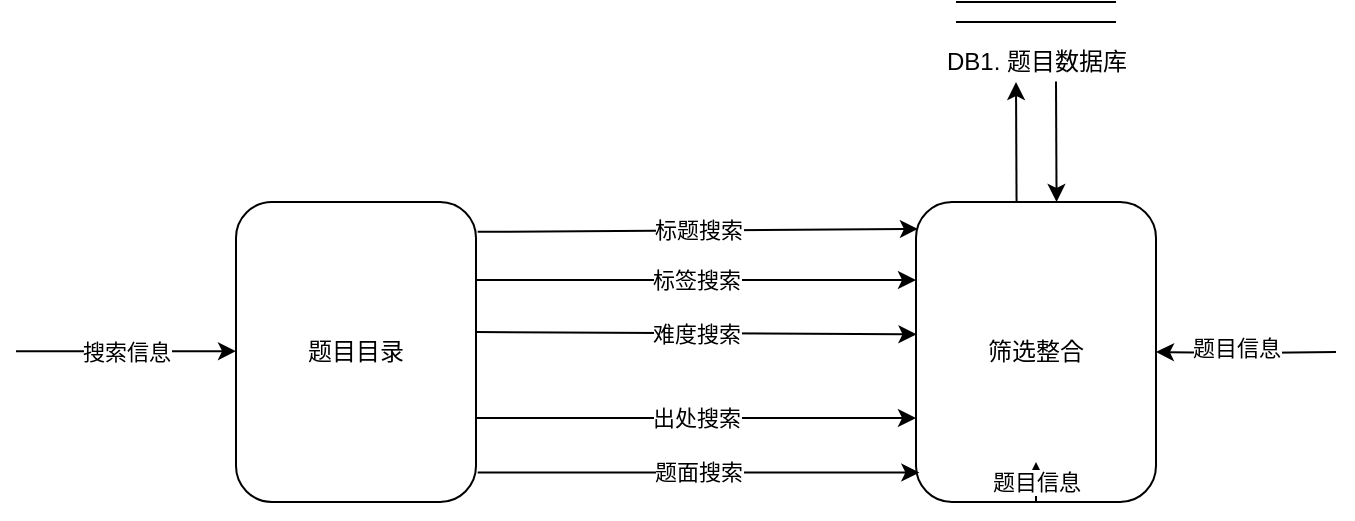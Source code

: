<mxfile version="17.2.2" type="github">
  <diagram id="cPPrWQnlPhpLSzoiB5nG" name="第 1 页">
    <mxGraphModel dx="1745" dy="493" grid="1" gridSize="10" guides="1" tooltips="1" connect="1" arrows="1" fold="1" page="1" pageScale="1" pageWidth="827" pageHeight="1169" math="0" shadow="0">
      <root>
        <mxCell id="0" />
        <mxCell id="1" parent="0" />
        <mxCell id="yjJ2jLYlYnO1UckRIF0x-1" value="搜索信息" style="endArrow=classic;html=1;rounded=0;entryX=0;entryY=0.5;entryDx=0;entryDy=0;" parent="1" edge="1">
          <mxGeometry width="50" height="50" relative="1" as="geometry">
            <mxPoint y="334.58" as="sourcePoint" />
            <mxPoint x="110" y="334.58" as="targetPoint" />
          </mxGeometry>
        </mxCell>
        <mxCell id="yjJ2jLYlYnO1UckRIF0x-3" value="题目目录" style="rounded=1;whiteSpace=wrap;html=1;" parent="1" vertex="1">
          <mxGeometry x="110" y="260" width="120" height="150" as="geometry" />
        </mxCell>
        <mxCell id="yjJ2jLYlYnO1UckRIF0x-4" value="标签搜索" style="endArrow=classic;html=1;rounded=0;exitX=1;exitY=0.25;exitDx=0;exitDy=0;entryX=0;entryY=0.25;entryDx=0;entryDy=0;" parent="1" edge="1">
          <mxGeometry width="50" height="50" relative="1" as="geometry">
            <mxPoint x="230" y="299" as="sourcePoint" />
            <mxPoint x="450" y="299" as="targetPoint" />
          </mxGeometry>
        </mxCell>
        <mxCell id="yjJ2jLYlYnO1UckRIF0x-6" value="难度搜索" style="endArrow=classic;html=1;rounded=0;exitX=1;exitY=0.663;exitDx=0;exitDy=0;exitPerimeter=0;entryX=0.002;entryY=0.381;entryDx=0;entryDy=0;entryPerimeter=0;" parent="1" edge="1">
          <mxGeometry width="50" height="50" relative="1" as="geometry">
            <mxPoint x="230" y="325.04" as="sourcePoint" />
            <mxPoint x="450.24" y="326.15" as="targetPoint" />
          </mxGeometry>
        </mxCell>
        <mxCell id="yjJ2jLYlYnO1UckRIF0x-26" value="出处搜索" style="endArrow=classic;html=1;rounded=0;entryX=0;entryY=0.5;entryDx=0;entryDy=0;exitX=1;exitY=0.5;exitDx=0;exitDy=0;" parent="1" edge="1">
          <mxGeometry width="50" height="50" relative="1" as="geometry">
            <mxPoint x="230" y="368" as="sourcePoint" />
            <mxPoint x="450" y="368" as="targetPoint" />
          </mxGeometry>
        </mxCell>
        <mxCell id="yjJ2jLYlYnO1UckRIF0x-28" value="筛选整合" style="rounded=1;whiteSpace=wrap;html=1;" parent="1" vertex="1">
          <mxGeometry x="450" y="260" width="120" height="150" as="geometry" />
        </mxCell>
        <mxCell id="yjJ2jLYlYnO1UckRIF0x-33" style="edgeStyle=orthogonalEdgeStyle;rounded=0;orthogonalLoop=1;jettySize=auto;html=1;entryX=1;entryY=0.5;entryDx=0;entryDy=0;" parent="1" target="yjJ2jLYlYnO1UckRIF0x-28" edge="1">
          <mxGeometry relative="1" as="geometry">
            <mxPoint x="660" y="335" as="sourcePoint" />
            <mxPoint x="580" y="240" as="targetPoint" />
          </mxGeometry>
        </mxCell>
        <mxCell id="yjJ2jLYlYnO1UckRIF0x-34" value="题目信息" style="edgeLabel;html=1;align=center;verticalAlign=middle;resizable=0;points=[];" parent="yjJ2jLYlYnO1UckRIF0x-33" vertex="1" connectable="0">
          <mxGeometry x="0.12" y="-2" relative="1" as="geometry">
            <mxPoint as="offset" />
          </mxGeometry>
        </mxCell>
        <mxCell id="yjJ2jLYlYnO1UckRIF0x-35" value="" style="group" parent="1" vertex="1" connectable="0">
          <mxGeometry x="462.5" y="160" width="95" height="40" as="geometry" />
        </mxCell>
        <mxCell id="yjJ2jLYlYnO1UckRIF0x-36" value="" style="group" parent="yjJ2jLYlYnO1UckRIF0x-35" vertex="1" connectable="0">
          <mxGeometry x="7.5" width="80" height="10" as="geometry" />
        </mxCell>
        <mxCell id="yjJ2jLYlYnO1UckRIF0x-37" value="" style="endArrow=none;html=1;rounded=0;" parent="yjJ2jLYlYnO1UckRIF0x-36" edge="1">
          <mxGeometry width="50" height="50" relative="1" as="geometry">
            <mxPoint as="sourcePoint" />
            <mxPoint x="80" as="targetPoint" />
          </mxGeometry>
        </mxCell>
        <mxCell id="yjJ2jLYlYnO1UckRIF0x-38" value="" style="endArrow=none;html=1;rounded=0;" parent="yjJ2jLYlYnO1UckRIF0x-36" edge="1">
          <mxGeometry width="50" height="50" relative="1" as="geometry">
            <mxPoint y="10" as="sourcePoint" />
            <mxPoint x="80" y="10" as="targetPoint" />
          </mxGeometry>
        </mxCell>
        <mxCell id="yjJ2jLYlYnO1UckRIF0x-39" value="DB1. 题目数据库" style="text;html=1;strokeColor=none;fillColor=none;align=center;verticalAlign=middle;whiteSpace=wrap;rounded=0;" parent="yjJ2jLYlYnO1UckRIF0x-35" vertex="1">
          <mxGeometry y="20" width="95" height="20" as="geometry" />
        </mxCell>
        <mxCell id="yjJ2jLYlYnO1UckRIF0x-43" value="题目信息" style="endArrow=classic;html=1;rounded=0;exitX=0.5;exitY=1;exitDx=0;exitDy=0;" parent="1" source="yjJ2jLYlYnO1UckRIF0x-28" edge="1">
          <mxGeometry width="50" height="50" relative="1" as="geometry">
            <mxPoint x="350" y="340" as="sourcePoint" />
            <mxPoint x="510" y="390" as="targetPoint" />
          </mxGeometry>
        </mxCell>
        <mxCell id="F5TxgKN2FVID1b4bTf1U-2" value="标题搜索" style="endArrow=classic;html=1;rounded=0;exitX=1.007;exitY=0.099;exitDx=0;exitDy=0;exitPerimeter=0;entryX=0.008;entryY=0.081;entryDx=0;entryDy=0;entryPerimeter=0;" parent="1" edge="1">
          <mxGeometry width="50" height="50" relative="1" as="geometry">
            <mxPoint x="230.84" y="274.92" as="sourcePoint" />
            <mxPoint x="450.96" y="273.48" as="targetPoint" />
            <Array as="points" />
          </mxGeometry>
        </mxCell>
        <mxCell id="F5TxgKN2FVID1b4bTf1U-3" value="题面搜索" style="endArrow=classic;html=1;rounded=0;exitX=1.007;exitY=0.915;exitDx=0;exitDy=0;entryX=0.014;entryY=0.915;entryDx=0;entryDy=0;entryPerimeter=0;exitPerimeter=0;" parent="1" edge="1">
          <mxGeometry width="50" height="50" relative="1" as="geometry">
            <mxPoint x="230.84" y="395.25" as="sourcePoint" />
            <mxPoint x="451.68" y="395.25" as="targetPoint" />
          </mxGeometry>
        </mxCell>
        <mxCell id="be_6NnbnrS-pwGg0FcAQ-1" value="" style="endArrow=classic;html=1;rounded=0;exitX=0.419;exitY=0.003;exitDx=0;exitDy=0;exitPerimeter=0;" edge="1" parent="1" source="yjJ2jLYlYnO1UckRIF0x-28">
          <mxGeometry width="50" height="50" relative="1" as="geometry">
            <mxPoint x="490" y="260" as="sourcePoint" />
            <mxPoint x="500" y="200" as="targetPoint" />
          </mxGeometry>
        </mxCell>
        <mxCell id="be_6NnbnrS-pwGg0FcAQ-2" value="" style="endArrow=classic;html=1;rounded=0;exitX=0.419;exitY=0.003;exitDx=0;exitDy=0;exitPerimeter=0;" edge="1" parent="1">
          <mxGeometry width="50" height="50" relative="1" as="geometry">
            <mxPoint x="520" y="199.76" as="sourcePoint" />
            <mxPoint x="520.28" y="260" as="targetPoint" />
          </mxGeometry>
        </mxCell>
      </root>
    </mxGraphModel>
  </diagram>
</mxfile>
